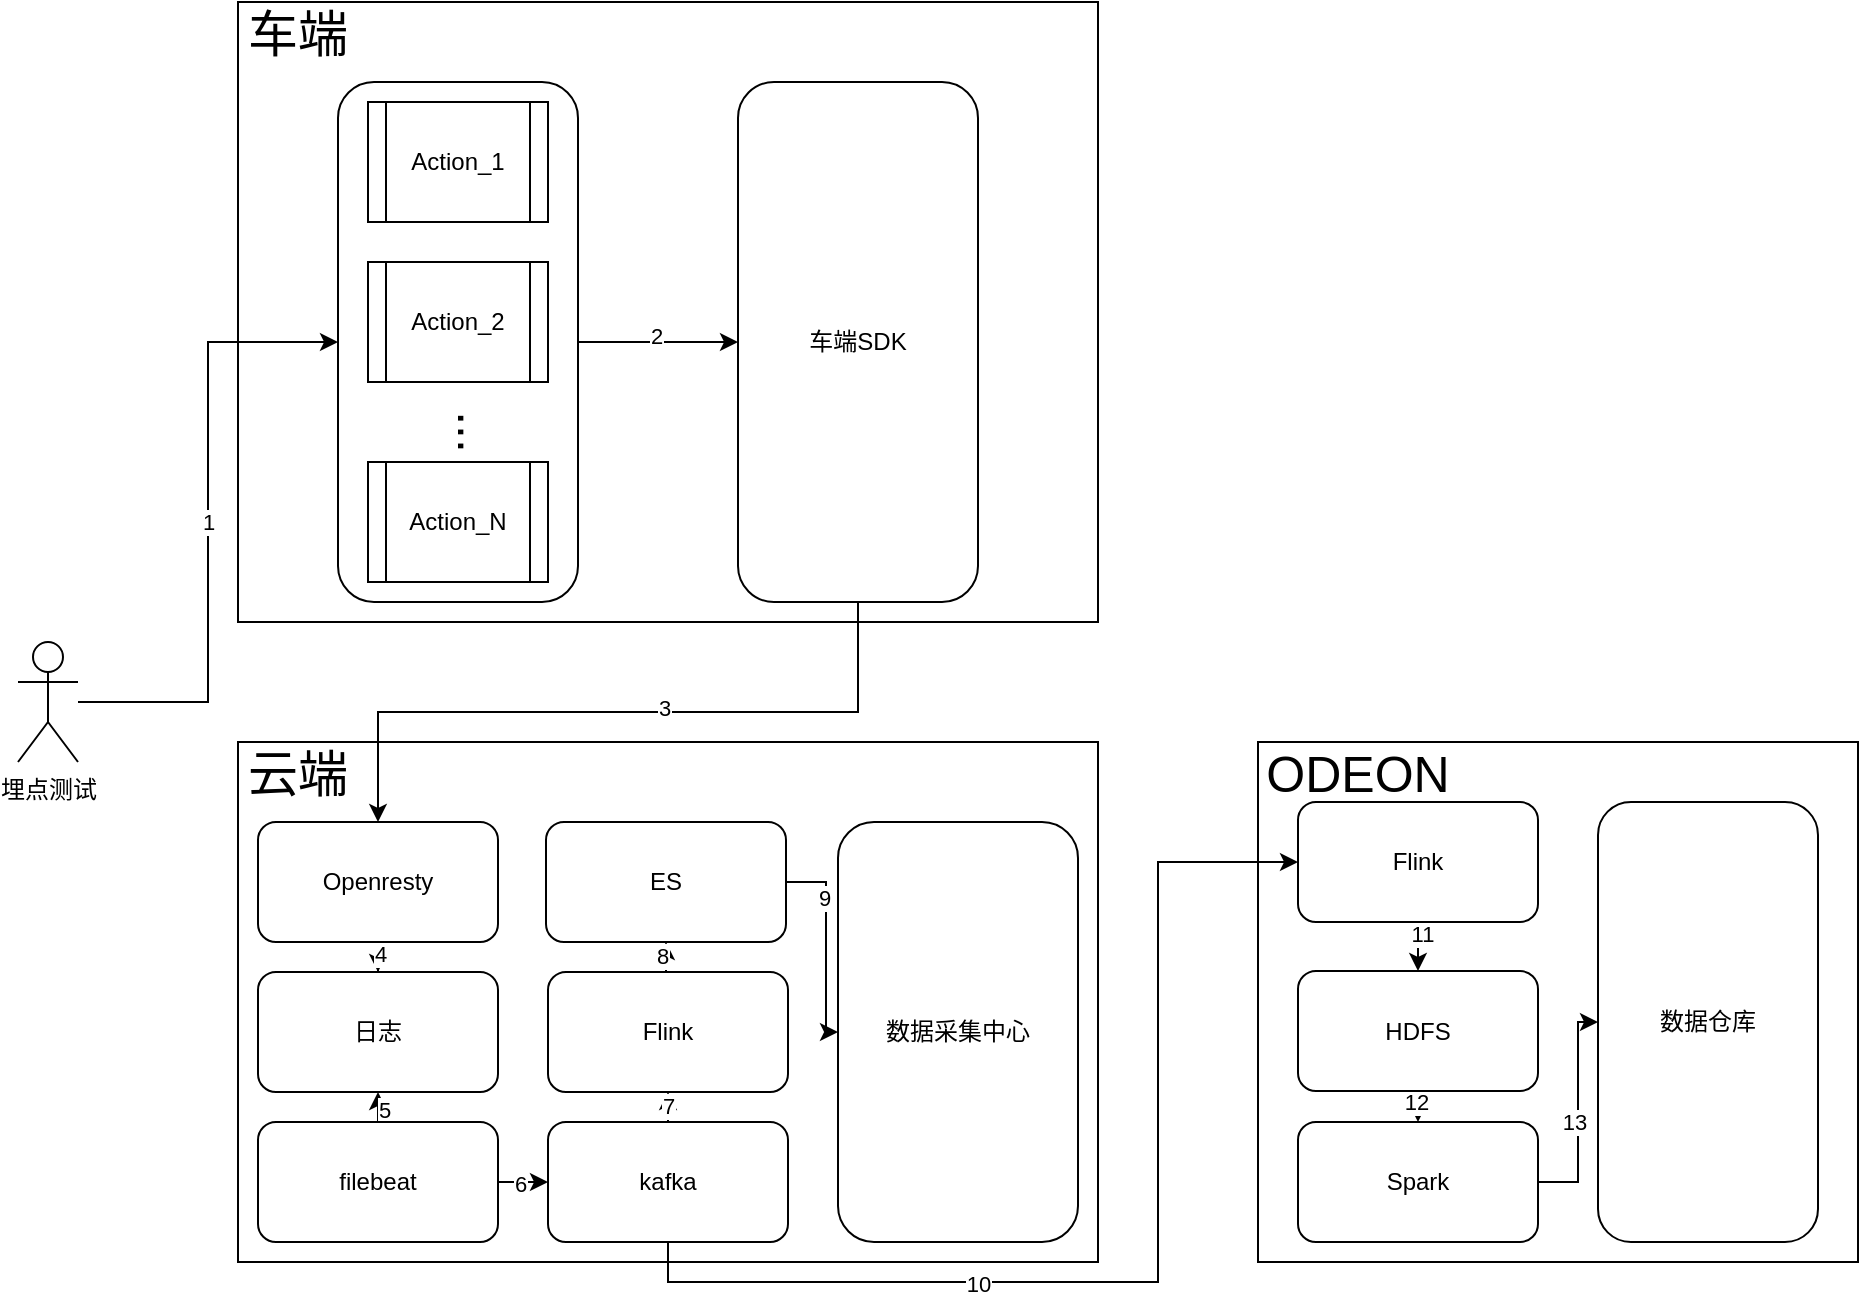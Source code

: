 <mxfile version="27.0.9">
  <diagram name="第 1 页" id="EqTl37dE7QtsOx3BvS3f">
    <mxGraphModel dx="2018" dy="1112" grid="1" gridSize="10" guides="1" tooltips="1" connect="1" arrows="1" fold="1" page="1" pageScale="1" pageWidth="827" pageHeight="1169" math="0" shadow="0">
      <root>
        <mxCell id="0" />
        <mxCell id="1" parent="0" />
        <mxCell id="xNIpCAJweIpBo5fTiovh-9" value="埋点测试" style="shape=umlActor;verticalLabelPosition=bottom;verticalAlign=top;html=1;outlineConnect=0;" vertex="1" parent="1">
          <mxGeometry x="90" y="420" width="30" height="60" as="geometry" />
        </mxCell>
        <mxCell id="xNIpCAJweIpBo5fTiovh-10" value="" style="rounded=0;whiteSpace=wrap;html=1;" vertex="1" parent="1">
          <mxGeometry x="200" y="100" width="430" height="310" as="geometry" />
        </mxCell>
        <mxCell id="xNIpCAJweIpBo5fTiovh-11" value="" style="rounded=0;whiteSpace=wrap;html=1;" vertex="1" parent="1">
          <mxGeometry x="200" y="470" width="430" height="260" as="geometry" />
        </mxCell>
        <mxCell id="xNIpCAJweIpBo5fTiovh-13" value="车端" style="text;html=1;align=center;verticalAlign=middle;whiteSpace=wrap;rounded=0;fontSize=25;fontStyle=0" vertex="1" parent="1">
          <mxGeometry x="200" y="100" width="60" height="30" as="geometry" />
        </mxCell>
        <mxCell id="xNIpCAJweIpBo5fTiovh-14" value="&lt;font style=&quot;font-size: 25px;&quot;&gt;云端&lt;/font&gt;" style="text;html=1;align=center;verticalAlign=middle;whiteSpace=wrap;rounded=0;" vertex="1" parent="1">
          <mxGeometry x="200" y="470" width="60" height="30" as="geometry" />
        </mxCell>
        <mxCell id="xNIpCAJweIpBo5fTiovh-22" style="edgeStyle=orthogonalEdgeStyle;rounded=0;orthogonalLoop=1;jettySize=auto;html=1;exitX=1;exitY=0.5;exitDx=0;exitDy=0;entryX=0;entryY=0.5;entryDx=0;entryDy=0;" edge="1" parent="1" source="xNIpCAJweIpBo5fTiovh-15" target="xNIpCAJweIpBo5fTiovh-21">
          <mxGeometry relative="1" as="geometry" />
        </mxCell>
        <mxCell id="xNIpCAJweIpBo5fTiovh-50" value="2" style="edgeLabel;html=1;align=center;verticalAlign=middle;resizable=0;points=[];" vertex="1" connectable="0" parent="xNIpCAJweIpBo5fTiovh-22">
          <mxGeometry x="-0.02" y="3" relative="1" as="geometry">
            <mxPoint as="offset" />
          </mxGeometry>
        </mxCell>
        <mxCell id="xNIpCAJweIpBo5fTiovh-15" value="" style="rounded=1;whiteSpace=wrap;html=1;" vertex="1" parent="1">
          <mxGeometry x="250" y="140" width="120" height="260" as="geometry" />
        </mxCell>
        <mxCell id="xNIpCAJweIpBo5fTiovh-16" value="1" style="edgeStyle=orthogonalEdgeStyle;rounded=0;orthogonalLoop=1;jettySize=auto;html=1;entryX=0;entryY=0.5;entryDx=0;entryDy=0;" edge="1" parent="1" source="xNIpCAJweIpBo5fTiovh-9" target="xNIpCAJweIpBo5fTiovh-15">
          <mxGeometry relative="1" as="geometry" />
        </mxCell>
        <mxCell id="xNIpCAJweIpBo5fTiovh-17" value="Action_1" style="shape=process;whiteSpace=wrap;html=1;backgroundOutline=1;" vertex="1" parent="1">
          <mxGeometry x="265" y="150" width="90" height="60" as="geometry" />
        </mxCell>
        <mxCell id="xNIpCAJweIpBo5fTiovh-18" value="Action_2" style="shape=process;whiteSpace=wrap;html=1;backgroundOutline=1;" vertex="1" parent="1">
          <mxGeometry x="265" y="230" width="90" height="60" as="geometry" />
        </mxCell>
        <mxCell id="xNIpCAJweIpBo5fTiovh-19" value="Action_N" style="shape=process;whiteSpace=wrap;html=1;backgroundOutline=1;" vertex="1" parent="1">
          <mxGeometry x="265" y="330" width="90" height="60" as="geometry" />
        </mxCell>
        <mxCell id="xNIpCAJweIpBo5fTiovh-20" value="..." style="text;html=1;align=center;verticalAlign=middle;whiteSpace=wrap;rounded=0;rotation=90;fontSize=25;" vertex="1" parent="1">
          <mxGeometry x="290" y="300" width="60" height="30" as="geometry" />
        </mxCell>
        <mxCell id="xNIpCAJweIpBo5fTiovh-25" style="edgeStyle=orthogonalEdgeStyle;rounded=0;orthogonalLoop=1;jettySize=auto;html=1;exitX=0.5;exitY=1;exitDx=0;exitDy=0;entryX=0.5;entryY=0;entryDx=0;entryDy=0;" edge="1" parent="1" source="xNIpCAJweIpBo5fTiovh-21" target="xNIpCAJweIpBo5fTiovh-24">
          <mxGeometry relative="1" as="geometry" />
        </mxCell>
        <mxCell id="xNIpCAJweIpBo5fTiovh-51" value="3" style="edgeLabel;html=1;align=center;verticalAlign=middle;resizable=0;points=[];" vertex="1" connectable="0" parent="xNIpCAJweIpBo5fTiovh-25">
          <mxGeometry x="-0.131" y="-2" relative="1" as="geometry">
            <mxPoint as="offset" />
          </mxGeometry>
        </mxCell>
        <mxCell id="xNIpCAJweIpBo5fTiovh-21" value="车端SDK" style="rounded=1;whiteSpace=wrap;html=1;" vertex="1" parent="1">
          <mxGeometry x="450" y="140" width="120" height="260" as="geometry" />
        </mxCell>
        <mxCell id="xNIpCAJweIpBo5fTiovh-27" style="edgeStyle=orthogonalEdgeStyle;rounded=0;orthogonalLoop=1;jettySize=auto;html=1;exitX=0.5;exitY=1;exitDx=0;exitDy=0;" edge="1" parent="1" source="xNIpCAJweIpBo5fTiovh-24" target="xNIpCAJweIpBo5fTiovh-26">
          <mxGeometry relative="1" as="geometry" />
        </mxCell>
        <mxCell id="xNIpCAJweIpBo5fTiovh-52" value="4" style="edgeLabel;html=1;align=center;verticalAlign=middle;resizable=0;points=[];" vertex="1" connectable="0" parent="xNIpCAJweIpBo5fTiovh-27">
          <mxGeometry x="0.723" y="1" relative="1" as="geometry">
            <mxPoint as="offset" />
          </mxGeometry>
        </mxCell>
        <mxCell id="xNIpCAJweIpBo5fTiovh-24" value="Openresty" style="rounded=1;whiteSpace=wrap;html=1;" vertex="1" parent="1">
          <mxGeometry x="210" y="510" width="120" height="60" as="geometry" />
        </mxCell>
        <mxCell id="xNIpCAJweIpBo5fTiovh-26" value="日志" style="rounded=1;whiteSpace=wrap;html=1;" vertex="1" parent="1">
          <mxGeometry x="210" y="585" width="120" height="60" as="geometry" />
        </mxCell>
        <mxCell id="xNIpCAJweIpBo5fTiovh-29" style="edgeStyle=orthogonalEdgeStyle;rounded=0;orthogonalLoop=1;jettySize=auto;html=1;exitX=0.5;exitY=0;exitDx=0;exitDy=0;entryX=0.5;entryY=1;entryDx=0;entryDy=0;" edge="1" parent="1" source="xNIpCAJweIpBo5fTiovh-28" target="xNIpCAJweIpBo5fTiovh-26">
          <mxGeometry relative="1" as="geometry" />
        </mxCell>
        <mxCell id="xNIpCAJweIpBo5fTiovh-53" value="5" style="edgeLabel;html=1;align=center;verticalAlign=middle;resizable=0;points=[];" vertex="1" connectable="0" parent="xNIpCAJweIpBo5fTiovh-29">
          <mxGeometry x="-0.2" y="-3" relative="1" as="geometry">
            <mxPoint as="offset" />
          </mxGeometry>
        </mxCell>
        <mxCell id="xNIpCAJweIpBo5fTiovh-31" style="edgeStyle=orthogonalEdgeStyle;rounded=0;orthogonalLoop=1;jettySize=auto;html=1;exitX=1;exitY=0.5;exitDx=0;exitDy=0;entryX=0;entryY=0.5;entryDx=0;entryDy=0;" edge="1" parent="1" source="xNIpCAJweIpBo5fTiovh-28" target="xNIpCAJweIpBo5fTiovh-30">
          <mxGeometry relative="1" as="geometry" />
        </mxCell>
        <mxCell id="xNIpCAJweIpBo5fTiovh-54" value="6" style="edgeLabel;html=1;align=center;verticalAlign=middle;resizable=0;points=[];" vertex="1" connectable="0" parent="xNIpCAJweIpBo5fTiovh-31">
          <mxGeometry x="-0.12" y="-1" relative="1" as="geometry">
            <mxPoint as="offset" />
          </mxGeometry>
        </mxCell>
        <mxCell id="xNIpCAJweIpBo5fTiovh-28" value="filebeat" style="rounded=1;whiteSpace=wrap;html=1;" vertex="1" parent="1">
          <mxGeometry x="210" y="660" width="120" height="60" as="geometry" />
        </mxCell>
        <mxCell id="xNIpCAJweIpBo5fTiovh-33" style="edgeStyle=orthogonalEdgeStyle;rounded=0;orthogonalLoop=1;jettySize=auto;html=1;exitX=0.5;exitY=0;exitDx=0;exitDy=0;entryX=0.5;entryY=1;entryDx=0;entryDy=0;" edge="1" parent="1" source="xNIpCAJweIpBo5fTiovh-30" target="xNIpCAJweIpBo5fTiovh-32">
          <mxGeometry relative="1" as="geometry" />
        </mxCell>
        <mxCell id="xNIpCAJweIpBo5fTiovh-55" value="7" style="edgeLabel;html=1;align=center;verticalAlign=middle;resizable=0;points=[];" vertex="1" connectable="0" parent="xNIpCAJweIpBo5fTiovh-33">
          <mxGeometry x="0.067" relative="1" as="geometry">
            <mxPoint as="offset" />
          </mxGeometry>
        </mxCell>
        <mxCell id="xNIpCAJweIpBo5fTiovh-30" value="kafka" style="rounded=1;whiteSpace=wrap;html=1;" vertex="1" parent="1">
          <mxGeometry x="355" y="660" width="120" height="60" as="geometry" />
        </mxCell>
        <mxCell id="xNIpCAJweIpBo5fTiovh-35" style="edgeStyle=orthogonalEdgeStyle;rounded=0;orthogonalLoop=1;jettySize=auto;html=1;exitX=0.5;exitY=0;exitDx=0;exitDy=0;entryX=0.5;entryY=1;entryDx=0;entryDy=0;" edge="1" parent="1" source="xNIpCAJweIpBo5fTiovh-32" target="xNIpCAJweIpBo5fTiovh-34">
          <mxGeometry relative="1" as="geometry" />
        </mxCell>
        <mxCell id="xNIpCAJweIpBo5fTiovh-56" value="8" style="edgeLabel;html=1;align=center;verticalAlign=middle;resizable=0;points=[];" vertex="1" connectable="0" parent="xNIpCAJweIpBo5fTiovh-35">
          <mxGeometry x="0.125" y="2" relative="1" as="geometry">
            <mxPoint as="offset" />
          </mxGeometry>
        </mxCell>
        <mxCell id="xNIpCAJweIpBo5fTiovh-32" value="Flink" style="rounded=1;whiteSpace=wrap;html=1;" vertex="1" parent="1">
          <mxGeometry x="355" y="585" width="120" height="60" as="geometry" />
        </mxCell>
        <mxCell id="xNIpCAJweIpBo5fTiovh-40" style="edgeStyle=orthogonalEdgeStyle;rounded=0;orthogonalLoop=1;jettySize=auto;html=1;exitX=1;exitY=0.5;exitDx=0;exitDy=0;entryX=0;entryY=0.5;entryDx=0;entryDy=0;" edge="1" parent="1" source="xNIpCAJweIpBo5fTiovh-34" target="xNIpCAJweIpBo5fTiovh-36">
          <mxGeometry relative="1" as="geometry">
            <Array as="points">
              <mxPoint x="494" y="540" />
              <mxPoint x="494" y="615" />
            </Array>
          </mxGeometry>
        </mxCell>
        <mxCell id="xNIpCAJweIpBo5fTiovh-57" value="9" style="edgeLabel;html=1;align=center;verticalAlign=middle;resizable=0;points=[];" vertex="1" connectable="0" parent="xNIpCAJweIpBo5fTiovh-40">
          <mxGeometry x="-0.446" y="-1" relative="1" as="geometry">
            <mxPoint as="offset" />
          </mxGeometry>
        </mxCell>
        <mxCell id="xNIpCAJweIpBo5fTiovh-34" value="ES" style="rounded=1;whiteSpace=wrap;html=1;" vertex="1" parent="1">
          <mxGeometry x="354" y="510" width="120" height="60" as="geometry" />
        </mxCell>
        <mxCell id="xNIpCAJweIpBo5fTiovh-36" value="数据采集中心" style="rounded=1;whiteSpace=wrap;html=1;" vertex="1" parent="1">
          <mxGeometry x="500" y="510" width="120" height="210" as="geometry" />
        </mxCell>
        <mxCell id="xNIpCAJweIpBo5fTiovh-37" value="" style="rounded=0;whiteSpace=wrap;html=1;" vertex="1" parent="1">
          <mxGeometry x="710" y="470" width="300" height="260" as="geometry" />
        </mxCell>
        <mxCell id="xNIpCAJweIpBo5fTiovh-38" value="ODEON" style="text;html=1;align=center;verticalAlign=middle;whiteSpace=wrap;rounded=0;fontSize=25;" vertex="1" parent="1">
          <mxGeometry x="730" y="470" width="60" height="30" as="geometry" />
        </mxCell>
        <mxCell id="xNIpCAJweIpBo5fTiovh-45" style="edgeStyle=orthogonalEdgeStyle;rounded=0;orthogonalLoop=1;jettySize=auto;html=1;exitX=0.5;exitY=1;exitDx=0;exitDy=0;entryX=0.5;entryY=0;entryDx=0;entryDy=0;" edge="1" parent="1" source="xNIpCAJweIpBo5fTiovh-41" target="xNIpCAJweIpBo5fTiovh-44">
          <mxGeometry relative="1" as="geometry" />
        </mxCell>
        <mxCell id="xNIpCAJweIpBo5fTiovh-59" value="11" style="edgeLabel;html=1;align=center;verticalAlign=middle;resizable=0;points=[];" vertex="1" connectable="0" parent="xNIpCAJweIpBo5fTiovh-45">
          <mxGeometry x="-0.51" y="2" relative="1" as="geometry">
            <mxPoint as="offset" />
          </mxGeometry>
        </mxCell>
        <mxCell id="xNIpCAJweIpBo5fTiovh-41" value="Flink" style="rounded=1;whiteSpace=wrap;html=1;" vertex="1" parent="1">
          <mxGeometry x="730" y="500" width="120" height="60" as="geometry" />
        </mxCell>
        <mxCell id="xNIpCAJweIpBo5fTiovh-42" style="edgeStyle=orthogonalEdgeStyle;rounded=0;orthogonalLoop=1;jettySize=auto;html=1;exitX=0.5;exitY=1;exitDx=0;exitDy=0;entryX=0;entryY=0.5;entryDx=0;entryDy=0;" edge="1" parent="1" source="xNIpCAJweIpBo5fTiovh-30" target="xNIpCAJweIpBo5fTiovh-41">
          <mxGeometry relative="1" as="geometry">
            <mxPoint x="660" y="530" as="targetPoint" />
            <Array as="points">
              <mxPoint x="415" y="740" />
              <mxPoint x="660" y="740" />
              <mxPoint x="660" y="530" />
            </Array>
          </mxGeometry>
        </mxCell>
        <mxCell id="xNIpCAJweIpBo5fTiovh-58" value="10" style="edgeLabel;html=1;align=center;verticalAlign=middle;resizable=0;points=[];" vertex="1" connectable="0" parent="xNIpCAJweIpBo5fTiovh-42">
          <mxGeometry x="-0.358" y="-1" relative="1" as="geometry">
            <mxPoint as="offset" />
          </mxGeometry>
        </mxCell>
        <mxCell id="xNIpCAJweIpBo5fTiovh-47" style="edgeStyle=orthogonalEdgeStyle;rounded=0;orthogonalLoop=1;jettySize=auto;html=1;exitX=0.5;exitY=1;exitDx=0;exitDy=0;entryX=0.5;entryY=0;entryDx=0;entryDy=0;" edge="1" parent="1" source="xNIpCAJweIpBo5fTiovh-44" target="xNIpCAJweIpBo5fTiovh-46">
          <mxGeometry relative="1" as="geometry" />
        </mxCell>
        <mxCell id="xNIpCAJweIpBo5fTiovh-60" value="12" style="edgeLabel;html=1;align=center;verticalAlign=middle;resizable=0;points=[];" vertex="1" connectable="0" parent="xNIpCAJweIpBo5fTiovh-47">
          <mxGeometry x="-0.29" y="-1" relative="1" as="geometry">
            <mxPoint as="offset" />
          </mxGeometry>
        </mxCell>
        <mxCell id="xNIpCAJweIpBo5fTiovh-44" value="HDFS" style="rounded=1;whiteSpace=wrap;html=1;" vertex="1" parent="1">
          <mxGeometry x="730" y="584.5" width="120" height="60" as="geometry" />
        </mxCell>
        <mxCell id="xNIpCAJweIpBo5fTiovh-49" style="edgeStyle=orthogonalEdgeStyle;rounded=0;orthogonalLoop=1;jettySize=auto;html=1;exitX=1;exitY=0.5;exitDx=0;exitDy=0;entryX=0;entryY=0.5;entryDx=0;entryDy=0;" edge="1" parent="1" source="xNIpCAJweIpBo5fTiovh-46" target="xNIpCAJweIpBo5fTiovh-48">
          <mxGeometry relative="1" as="geometry">
            <Array as="points">
              <mxPoint x="870" y="690" />
              <mxPoint x="870" y="610" />
            </Array>
          </mxGeometry>
        </mxCell>
        <mxCell id="xNIpCAJweIpBo5fTiovh-61" value="13" style="edgeLabel;html=1;align=center;verticalAlign=middle;resizable=0;points=[];" vertex="1" connectable="0" parent="xNIpCAJweIpBo5fTiovh-49">
          <mxGeometry x="-0.091" y="2" relative="1" as="geometry">
            <mxPoint as="offset" />
          </mxGeometry>
        </mxCell>
        <mxCell id="xNIpCAJweIpBo5fTiovh-46" value="Spark" style="rounded=1;whiteSpace=wrap;html=1;" vertex="1" parent="1">
          <mxGeometry x="730" y="660" width="120" height="60" as="geometry" />
        </mxCell>
        <mxCell id="xNIpCAJweIpBo5fTiovh-48" value="数据仓库" style="rounded=1;whiteSpace=wrap;html=1;" vertex="1" parent="1">
          <mxGeometry x="880" y="500" width="110" height="220" as="geometry" />
        </mxCell>
      </root>
    </mxGraphModel>
  </diagram>
</mxfile>
